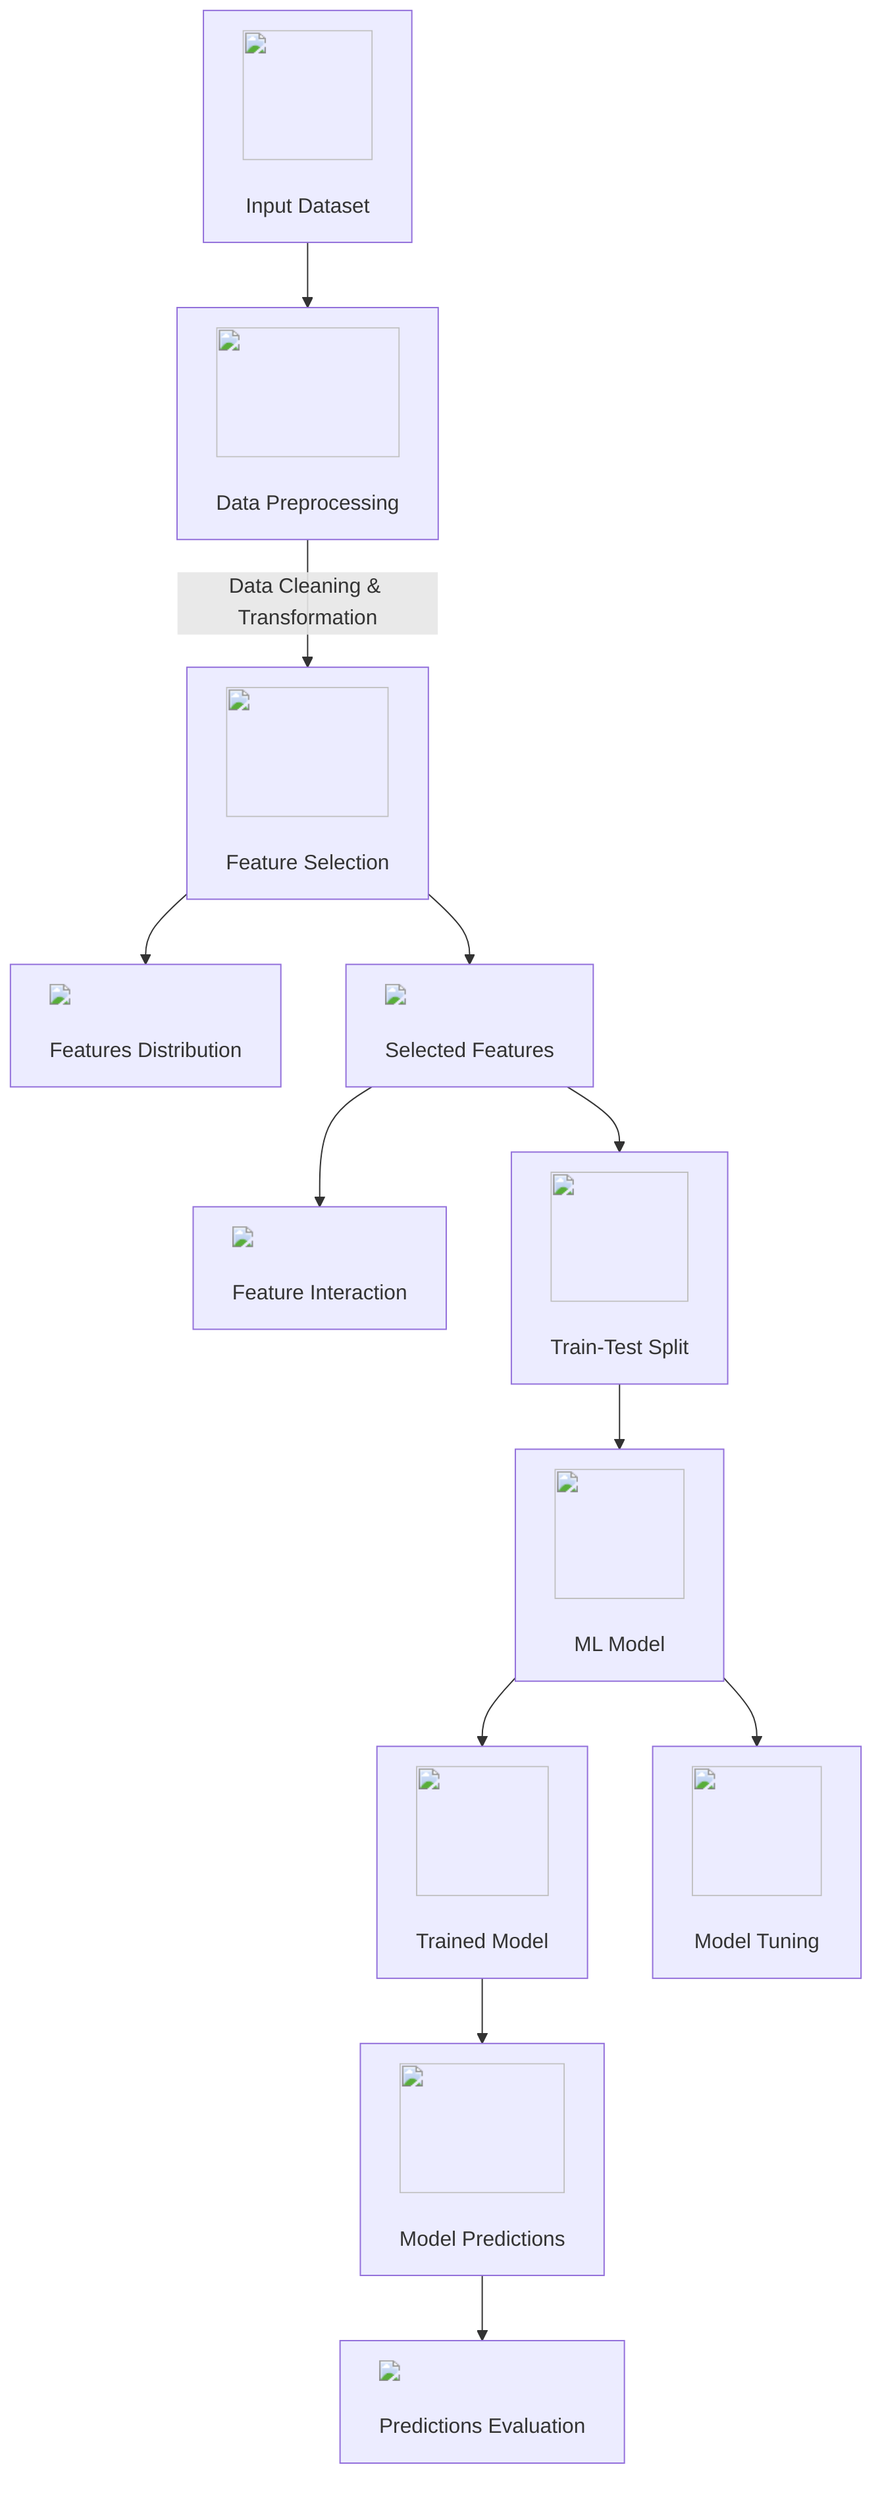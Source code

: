 graph TD;
    A["<img src='icons/database.svg' width=100 height=100/> <br/> Input Dataset"] --> B["<img src='icons/file.svg' width=100 height=100/> <br/> Data Preprocessing"]
    B -->|"Data Cleaning & Transformation"| E["<img src='icons/column_split.svg' width=100 height=100/> <br/> Feature Selection"]
    E --> F["<img src='dummy_plots/boxplot_template.svg'/> <br/> Features Distribution"]
    E --> C["<img src='dummy_plots/barplot_template.svg'/> <br/> Selected Features"]
    C --> D["<img src='dummy_plots/scatter_plot_template.svg'/> <br/> Feature Interaction"]
    C --> G["<img src='icons/row_split.svg' width=100 height=100/> <br/> Train-Test Split"]
    G --> H["<img src='icons/brain.svg' width=100 height=100/> <br/> ML Model"]
    H --> K["<img src='icons/brain.svg' width=100 height=100/> <br/> Trained Model"]
    K --> M["<img src='icons/image.svg' width=100 height=100/> <br/> Model Predictions"]
    M --> J["<img src='dummy_plots/hist_template.svg'/> <br/> Predictions Evaluation"]
    H --> I["<img src='icons/brain.svg' width=100 height=100/> <br/> Model Tuning"]